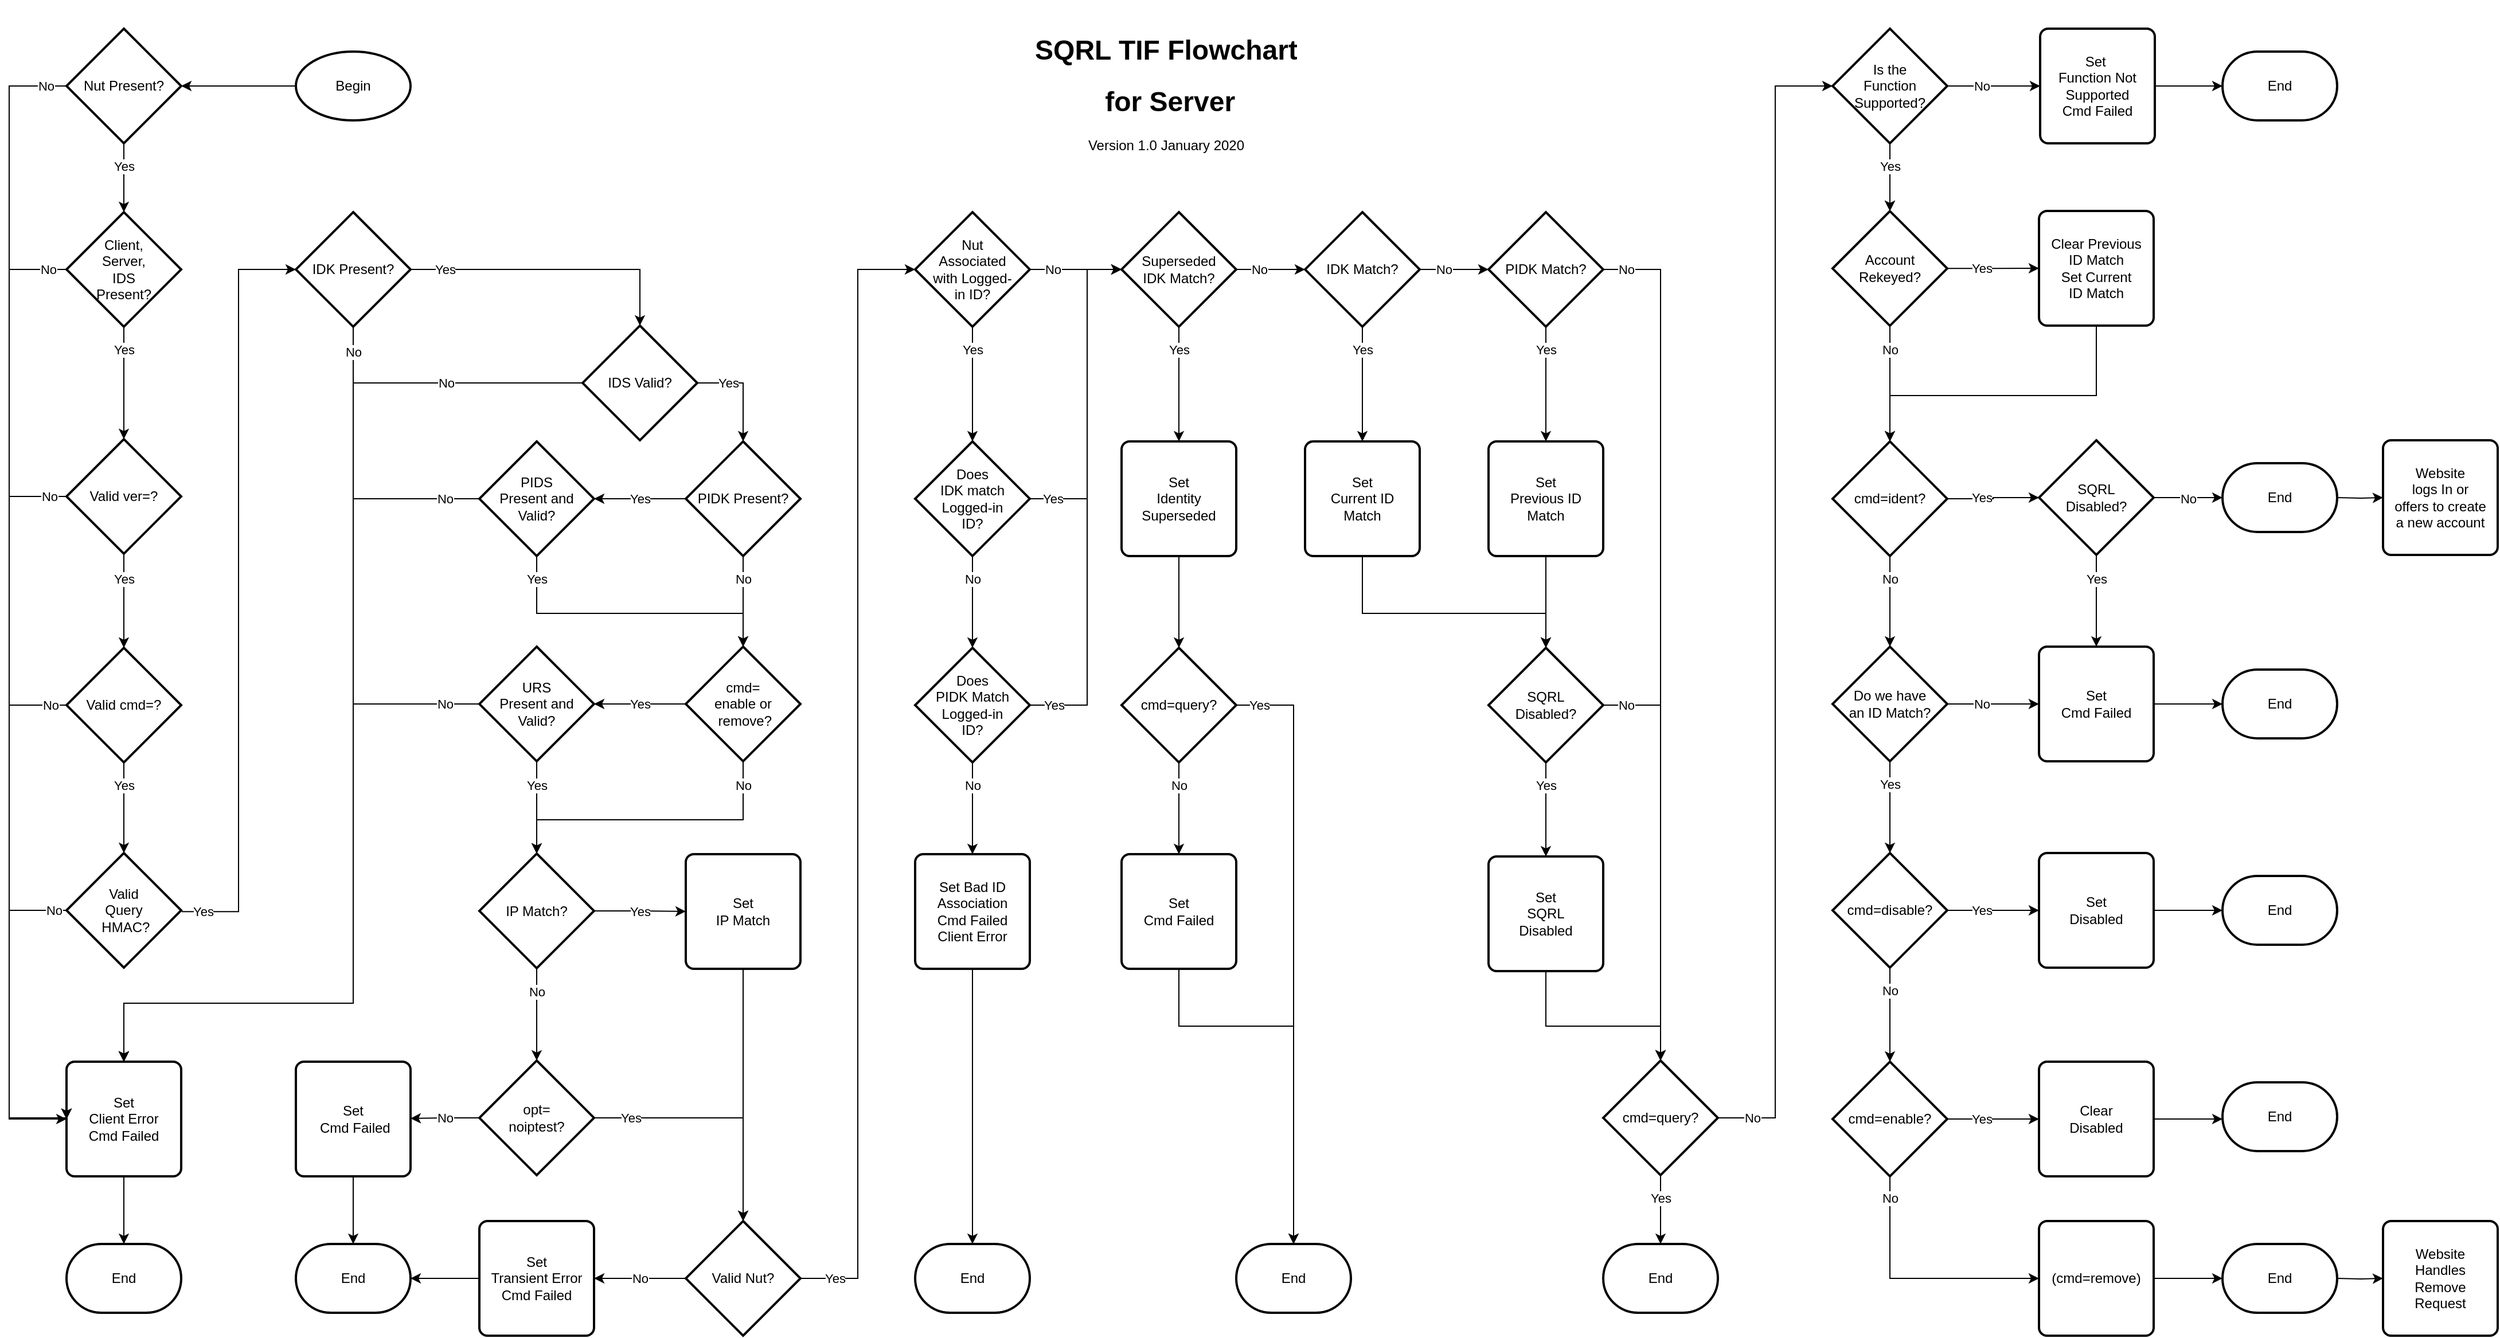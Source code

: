 <mxfile version="12.4.2" type="device" pages="1"><diagram id="71BFrWJ5g_6bEPI6c6DK" name="Page-1"><mxGraphModel dx="4624" dy="1542" grid="1" gridSize="10" guides="1" tooltips="1" connect="1" arrows="1" fold="1" page="1" pageScale="1" pageWidth="2000" pageHeight="1300" math="0" shadow="0"><root><mxCell id="0"/><mxCell id="1" parent="0"/><mxCell id="jDDW7EoQszhAlUJ_qgGg-2" value="&lt;div align=&quot;center&quot;&gt;&lt;br&gt;&lt;/div&gt;&lt;h1 align=&quot;center&quot;&gt;SQRL TIF Flowchart&lt;/h1&gt;&lt;h1 align=&quot;center&quot;&gt;&amp;nbsp;for Server&lt;br&gt;&lt;/h1&gt;&lt;div&gt;Version 1.0 January 2020&lt;br&gt;&lt;/div&gt;" style="text;html=1;strokeColor=none;fillColor=none;spacing=5;spacingTop=-20;whiteSpace=wrap;overflow=hidden;rounded=0;align=center;" parent="1" vertex="1"><mxGeometry x="549" y="55" width="360" height="130" as="geometry"/></mxCell><mxCell id="LWzSifhNca6VgfRb93oH-40" style="edgeStyle=orthogonalEdgeStyle;rounded=0;orthogonalLoop=1;jettySize=auto;html=1;entryX=1;entryY=0.5;entryDx=0;entryDy=0;entryPerimeter=0;exitX=0;exitY=0.5;exitDx=0;exitDy=0;exitPerimeter=0;" parent="1" source="jDDW7EoQszhAlUJ_qgGg-10" target="LWzSifhNca6VgfRb93oH-12" edge="1"><mxGeometry relative="1" as="geometry"><mxPoint x="-90" y="119.724" as="sourcePoint"/></mxGeometry></mxCell><mxCell id="jDDW7EoQszhAlUJ_qgGg-10" value="Begin" style="strokeWidth=2;html=1;shape=mxgraph.flowchart.start_1;whiteSpace=wrap;" parent="1" vertex="1"><mxGeometry x="-30" y="90" width="100" height="60" as="geometry"/></mxCell><mxCell id="bgmAE1VFbOSwmX2Ya59s-23" value="No" style="edgeStyle=orthogonalEdgeStyle;rounded=0;orthogonalLoop=1;jettySize=auto;html=1;" parent="1" source="jDDW7EoQszhAlUJ_qgGg-17" target="jDDW7EoQszhAlUJ_qgGg-18" edge="1"><mxGeometry x="-0.506" relative="1" as="geometry"><mxPoint as="offset"/></mxGeometry></mxCell><mxCell id="HQdFj9sh0QE71Fn82rx2-20" value="Yes" style="edgeStyle=orthogonalEdgeStyle;rounded=0;orthogonalLoop=1;jettySize=auto;html=1;exitX=1;exitY=0.5;exitDx=0;exitDy=0;exitPerimeter=0;" parent="1" source="jDDW7EoQszhAlUJ_qgGg-17" target="jDDW7EoQszhAlUJ_qgGg-29" edge="1"><mxGeometry x="-0.003" relative="1" as="geometry"><mxPoint x="285" y="820" as="sourcePoint"/><mxPoint as="offset"/></mxGeometry></mxCell><mxCell id="jDDW7EoQszhAlUJ_qgGg-17" value="IP Match? " style="strokeWidth=2;html=1;shape=mxgraph.flowchart.decision;whiteSpace=wrap;" parent="1" vertex="1"><mxGeometry x="130" y="789.5" width="100" height="100" as="geometry"/></mxCell><mxCell id="ya5zqgmtYH-CJDaXO3bs-8" value="Yes" style="edgeStyle=orthogonalEdgeStyle;rounded=0;orthogonalLoop=1;jettySize=auto;html=1;entryX=0.5;entryY=0;entryDx=0;entryDy=0;entryPerimeter=0;" parent="1" source="jDDW7EoQszhAlUJ_qgGg-18" target="jDDW7EoQszhAlUJ_qgGg-71" edge="1"><mxGeometry x="-0.7" relative="1" as="geometry"><mxPoint x="-1" as="offset"/></mxGeometry></mxCell><mxCell id="ya5zqgmtYH-CJDaXO3bs-9" value="No" style="edgeStyle=orthogonalEdgeStyle;rounded=0;orthogonalLoop=1;jettySize=auto;html=1;exitX=0;exitY=0.5;exitDx=0;exitDy=0;exitPerimeter=0;" parent="1" source="jDDW7EoQszhAlUJ_qgGg-18" edge="1"><mxGeometry relative="1" as="geometry"><mxPoint x="120" y="1020" as="sourcePoint"/><mxPoint x="70" y="1020.5" as="targetPoint"/><Array as="points"><mxPoint x="100" y="1021"/></Array></mxGeometry></mxCell><mxCell id="jDDW7EoQszhAlUJ_qgGg-18" value="&lt;div&gt;opt=&lt;br&gt;&lt;/div&gt;&lt;div&gt;noiptest?&lt;/div&gt;" style="strokeWidth=2;html=1;shape=mxgraph.flowchart.decision;whiteSpace=wrap;" parent="1" vertex="1"><mxGeometry x="130" y="970" width="100" height="100" as="geometry"/></mxCell><mxCell id="HQdFj9sh0QE71Fn82rx2-14" value="" style="edgeStyle=orthogonalEdgeStyle;rounded=0;orthogonalLoop=1;jettySize=auto;html=1;entryX=0.5;entryY=0;entryDx=0;entryDy=0;entryPerimeter=0;exitX=0.5;exitY=1;exitDx=0;exitDy=0;" parent="1" source="aC2suuqB1oDRcTbfg2Oa-1" target="yedcdDw03NHczIAhsXwj-1" edge="1"><mxGeometry relative="1" as="geometry"><mxPoint y="1100" as="sourcePoint"/><mxPoint x="40" y="1130" as="targetPoint"/></mxGeometry></mxCell><mxCell id="aC2suuqB1oDRcTbfg2Oa-2" style="edgeStyle=orthogonalEdgeStyle;rounded=0;orthogonalLoop=1;jettySize=auto;html=1;exitX=0.5;exitY=1;exitDx=0;exitDy=0;entryX=0.5;entryY=0;entryDx=0;entryDy=0;entryPerimeter=0;" parent="1" source="jDDW7EoQszhAlUJ_qgGg-28" target="aC2suuqB1oDRcTbfg2Oa-3" edge="1"><mxGeometry relative="1" as="geometry"><mxPoint x="-180" y="1100" as="targetPoint"/></mxGeometry></mxCell><mxCell id="jDDW7EoQszhAlUJ_qgGg-28" value="&lt;div&gt;Set&lt;br&gt;&lt;/div&gt;&lt;div&gt;Client Error&lt;/div&gt;&lt;div&gt;Cmd Failed&lt;br&gt;&lt;/div&gt;" style="rounded=1;whiteSpace=wrap;html=1;absoluteArcSize=1;arcSize=14;strokeWidth=2;" parent="1" vertex="1"><mxGeometry x="-230" y="971" width="100" height="100" as="geometry"/></mxCell><mxCell id="bgmAE1VFbOSwmX2Ya59s-26" value="" style="edgeStyle=orthogonalEdgeStyle;rounded=0;orthogonalLoop=1;jettySize=auto;html=1;entryX=0.5;entryY=0;entryDx=0;entryDy=0;entryPerimeter=0;" parent="1" source="jDDW7EoQszhAlUJ_qgGg-29" target="jDDW7EoQszhAlUJ_qgGg-71" edge="1"><mxGeometry relative="1" as="geometry"><mxPoint x="390" y="1100" as="targetPoint"/><Array as="points"><mxPoint x="360" y="1030"/><mxPoint x="360" y="1030"/></Array></mxGeometry></mxCell><mxCell id="jDDW7EoQszhAlUJ_qgGg-29" value="&lt;div&gt;Set&lt;/div&gt;&lt;div&gt;IP Match&lt;br&gt;&lt;/div&gt;" style="rounded=1;whiteSpace=wrap;html=1;absoluteArcSize=1;arcSize=14;strokeWidth=2;direction=north;" parent="1" vertex="1"><mxGeometry x="310" y="790.0" width="100" height="100" as="geometry"/></mxCell><mxCell id="WEmzGz6fIXEunQRzTgua-28" value="No" style="edgeStyle=orthogonalEdgeStyle;rounded=0;orthogonalLoop=1;jettySize=auto;html=1;" parent="1" source="jDDW7EoQszhAlUJ_qgGg-34" target="jDDW7EoQszhAlUJ_qgGg-38" edge="1"><mxGeometry x="0.016" y="-10" relative="1" as="geometry"><mxPoint x="-10" y="-10" as="offset"/></mxGeometry></mxCell><mxCell id="Bpouq2wIze42mp7IioyS-66" value="Yes" style="edgeStyle=orthogonalEdgeStyle;rounded=0;orthogonalLoop=1;jettySize=auto;html=1;" parent="1" source="jDDW7EoQszhAlUJ_qgGg-34" target="jDDW7EoQszhAlUJ_qgGg-36" edge="1"><mxGeometry x="-0.6" relative="1" as="geometry"><mxPoint as="offset"/></mxGeometry></mxCell><mxCell id="jDDW7EoQszhAlUJ_qgGg-34" value="&lt;div&gt;IDK Match?&lt;/div&gt;" style="strokeWidth=2;html=1;shape=mxgraph.flowchart.decision;whiteSpace=wrap;" parent="1" vertex="1"><mxGeometry x="850" y="230" width="100" height="100" as="geometry"/></mxCell><mxCell id="xmaE691Qcxp3MIhMWvuu-5" style="edgeStyle=orthogonalEdgeStyle;rounded=0;orthogonalLoop=1;jettySize=auto;html=1;exitX=0.5;exitY=1;exitDx=0;exitDy=0;entryX=0.5;entryY=0;entryDx=0;entryDy=0;entryPerimeter=0;" parent="1" source="jDDW7EoQszhAlUJ_qgGg-36" target="WEmzGz6fIXEunQRzTgua-19" edge="1"><mxGeometry relative="1" as="geometry"><mxPoint x="1080" y="581" as="targetPoint"/><Array as="points"><mxPoint x="900" y="580"/><mxPoint x="1060" y="580"/></Array></mxGeometry></mxCell><mxCell id="jDDW7EoQszhAlUJ_qgGg-36" value="&lt;div&gt;Set&lt;/div&gt;&lt;div&gt;Current ID&lt;/div&gt;&lt;div&gt; Match&lt;br&gt;&lt;/div&gt;" style="rounded=1;whiteSpace=wrap;html=1;absoluteArcSize=1;arcSize=14;strokeWidth=2;" parent="1" vertex="1"><mxGeometry x="850" y="430" width="100" height="100" as="geometry"/></mxCell><mxCell id="AwqDdr4ZDh1isXXejwE--31" style="edgeStyle=orthogonalEdgeStyle;rounded=0;orthogonalLoop=1;jettySize=auto;html=1;exitX=0.5;exitY=1;exitDx=0;exitDy=0;entryX=0.5;entryY=0;entryDx=0;entryDy=0;entryPerimeter=0;" parent="1" source="jDDW7EoQszhAlUJ_qgGg-45" target="WEmzGz6fIXEunQRzTgua-19" edge="1"><mxGeometry relative="1" as="geometry"><mxPoint x="790" y="632" as="targetPoint"/><Array as="points"><mxPoint x="1060" y="529"/><mxPoint x="1060" y="624"/></Array></mxGeometry></mxCell><mxCell id="jDDW7EoQszhAlUJ_qgGg-45" value="&lt;div&gt;Set&lt;/div&gt;&lt;div&gt;Previous ID Match&lt;br&gt;&lt;/div&gt;" style="rounded=1;whiteSpace=wrap;html=1;absoluteArcSize=1;arcSize=14;strokeWidth=2;" parent="1" vertex="1"><mxGeometry x="1010" y="430" width="100" height="100" as="geometry"/></mxCell><mxCell id="yWYcxBTsZ94ZQa1EtgFm-11" value="No" style="edgeStyle=orthogonalEdgeStyle;rounded=0;orthogonalLoop=1;jettySize=auto;html=1;" parent="1" source="jDDW7EoQszhAlUJ_qgGg-71" target="jDDW7EoQszhAlUJ_qgGg-73" edge="1"><mxGeometry relative="1" as="geometry"/></mxCell><mxCell id="HQdFj9sh0QE71Fn82rx2-13" value="" style="edgeStyle=orthogonalEdgeStyle;rounded=0;orthogonalLoop=1;jettySize=auto;html=1;entryX=1;entryY=0.5;entryDx=0;entryDy=0;entryPerimeter=0;" parent="1" source="jDDW7EoQszhAlUJ_qgGg-73" target="yedcdDw03NHczIAhsXwj-1" edge="1"><mxGeometry relative="1" as="geometry"><mxPoint x="90" y="1160" as="targetPoint"/></mxGeometry></mxCell><mxCell id="jDDW7EoQszhAlUJ_qgGg-73" value="&lt;div&gt;Set&lt;/div&gt;&lt;div&gt;Transient Error&lt;/div&gt;&lt;div&gt;Cmd Failed&lt;br&gt;&lt;/div&gt;" style="rounded=1;whiteSpace=wrap;html=1;absoluteArcSize=1;arcSize=14;strokeWidth=2;" parent="1" vertex="1"><mxGeometry x="130" y="1110" width="100" height="100" as="geometry"/></mxCell><mxCell id="AwqDdr4ZDh1isXXejwE--33" value="No" style="edgeStyle=orthogonalEdgeStyle;rounded=0;orthogonalLoop=1;jettySize=auto;html=1;exitX=1;exitY=0.5;exitDx=0;exitDy=0;exitPerimeter=0;entryX=0.5;entryY=0;entryDx=0;entryDy=0;entryPerimeter=0;" parent="1" source="WEmzGz6fIXEunQRzTgua-19" target="AwqDdr4ZDh1isXXejwE--23" edge="1"><mxGeometry x="-0.892" relative="1" as="geometry"><mxPoint x="1230" y="950" as="targetPoint"/><mxPoint as="offset"/><mxPoint x="860" y="841.5" as="sourcePoint"/><Array as="points"><mxPoint x="1160" y="660"/></Array></mxGeometry></mxCell><mxCell id="WEmzGz6fIXEunQRzTgua-19" value="&lt;div&gt;SQRL&lt;/div&gt;&lt;div&gt;Disabled?&lt;/div&gt;" style="strokeWidth=2;html=1;shape=mxgraph.flowchart.decision;whiteSpace=wrap;" parent="1" vertex="1"><mxGeometry x="1010" y="610.0" width="100" height="100" as="geometry"/></mxCell><mxCell id="AwqDdr4ZDh1isXXejwE--28" value="" style="edgeStyle=orthogonalEdgeStyle;rounded=0;orthogonalLoop=1;jettySize=auto;html=1;entryX=0.5;entryY=0;entryDx=0;entryDy=0;entryPerimeter=0;exitX=0.5;exitY=1;exitDx=0;exitDy=0;" parent="1" source="WEmzGz6fIXEunQRzTgua-20" target="AwqDdr4ZDh1isXXejwE--23" edge="1"><mxGeometry relative="1" as="geometry"><mxPoint x="940" y="1001.5" as="targetPoint"/><mxPoint x="860" y="1021.5" as="sourcePoint"/><Array as="points"><mxPoint x="1060" y="940"/><mxPoint x="1160" y="940"/></Array></mxGeometry></mxCell><mxCell id="AwqDdr4ZDh1isXXejwE--24" value="Yes" style="edgeStyle=orthogonalEdgeStyle;rounded=0;orthogonalLoop=1;jettySize=auto;html=1;entryX=0.5;entryY=0;entryDx=0;entryDy=0;entryPerimeter=0;" parent="1" source="AwqDdr4ZDh1isXXejwE--23" target="yedcdDw03NHczIAhsXwj-4" edge="1"><mxGeometry x="-0.333" relative="1" as="geometry"><mxPoint as="offset"/><mxPoint x="1160" y="1130" as="targetPoint"/></mxGeometry></mxCell><mxCell id="AwqDdr4ZDh1isXXejwE--30" value="No" style="edgeStyle=orthogonalEdgeStyle;rounded=0;orthogonalLoop=1;jettySize=auto;html=1;entryX=0;entryY=0.5;entryDx=0;entryDy=0;entryPerimeter=0;" parent="1" source="AwqDdr4ZDh1isXXejwE--23" target="sJDk8xDJKp6M-DAi6-2q-1" edge="1"><mxGeometry x="-0.941" relative="1" as="geometry"><Array as="points"><mxPoint x="1260" y="1020"/><mxPoint x="1260" y="120"/></Array><mxPoint as="offset"/><mxPoint x="1360" y="40" as="targetPoint"/></mxGeometry></mxCell><mxCell id="AwqDdr4ZDh1isXXejwE--23" value="cmd=query?" style="strokeWidth=2;html=1;shape=mxgraph.flowchart.decision;whiteSpace=wrap;" parent="1" vertex="1"><mxGeometry x="1110" y="970" width="100" height="100" as="geometry"/></mxCell><mxCell id="vL8bgq9W2Drg637s_Bj0-21" value="Yes" style="edgeStyle=orthogonalEdgeStyle;rounded=0;orthogonalLoop=1;jettySize=auto;html=1;entryX=0;entryY=0.5;entryDx=0;entryDy=0;" parent="1" source="AwqDdr4ZDh1isXXejwE--29" target="vL8bgq9W2Drg637s_Bj0-22" edge="1"><mxGeometry x="-0.001" y="-10" relative="1" as="geometry"><mxPoint x="1550" y="289.143" as="targetPoint"/><mxPoint x="-10" y="-10" as="offset"/></mxGeometry></mxCell><mxCell id="vL8bgq9W2Drg637s_Bj0-24" value="No" style="edgeStyle=orthogonalEdgeStyle;rounded=0;orthogonalLoop=1;jettySize=auto;html=1;entryX=0.5;entryY=0;entryDx=0;entryDy=0;entryPerimeter=0;" parent="1" source="AwqDdr4ZDh1isXXejwE--29" target="vL8bgq9W2Drg637s_Bj0-34" edge="1"><mxGeometry x="-0.586" relative="1" as="geometry"><mxPoint x="1430" y="379" as="targetPoint"/><mxPoint as="offset"/></mxGeometry></mxCell><mxCell id="AwqDdr4ZDh1isXXejwE--29" value="Account Rekeyed?" style="strokeWidth=2;html=1;shape=mxgraph.flowchart.decision;whiteSpace=wrap;" parent="1" vertex="1"><mxGeometry x="1310" y="229.143" width="100" height="100" as="geometry"/></mxCell><mxCell id="AwqDdr4ZDh1isXXejwE--40" value="No" style="edgeStyle=orthogonalEdgeStyle;rounded=0;orthogonalLoop=1;jettySize=auto;html=1;exitX=0.5;exitY=1;exitDx=0;exitDy=0;exitPerimeter=0;entryX=0.5;entryY=0;entryDx=0;entryDy=0;entryPerimeter=0;" parent="1" source="AwqDdr4ZDh1isXXejwE--37" target="AwqDdr4ZDh1isXXejwE--39" edge="1"><mxGeometry x="-0.509" relative="1" as="geometry"><mxPoint x="1900" y="799.5" as="sourcePoint"/><mxPoint as="offset"/></mxGeometry></mxCell><mxCell id="vL8bgq9W2Drg637s_Bj0-72" value="Yes" style="edgeStyle=orthogonalEdgeStyle;rounded=0;orthogonalLoop=1;jettySize=auto;html=1;" parent="1" source="AwqDdr4ZDh1isXXejwE--37" target="vL8bgq9W2Drg637s_Bj0-71" edge="1"><mxGeometry x="-0.25" relative="1" as="geometry"><mxPoint as="offset"/></mxGeometry></mxCell><mxCell id="AwqDdr4ZDh1isXXejwE--37" value="cmd=disable?" style="strokeWidth=2;html=1;shape=mxgraph.flowchart.decision;whiteSpace=wrap;" parent="1" vertex="1"><mxGeometry x="1310" y="789" width="100" height="100" as="geometry"/></mxCell><mxCell id="AwqDdr4ZDh1isXXejwE--42" value="No" style="edgeStyle=orthogonalEdgeStyle;rounded=0;orthogonalLoop=1;jettySize=auto;html=1;exitX=0.5;exitY=1;exitDx=0;exitDy=0;exitPerimeter=0;entryX=0;entryY=0.5;entryDx=0;entryDy=0;" parent="1" source="AwqDdr4ZDh1isXXejwE--39" target="LWzSifhNca6VgfRb93oH-6" edge="1"><mxGeometry x="-0.827" relative="1" as="geometry"><mxPoint as="offset"/><mxPoint x="1359.737" y="1109.895" as="targetPoint"/></mxGeometry></mxCell><mxCell id="Bpouq2wIze42mp7IioyS-50" value="Yes" style="edgeStyle=orthogonalEdgeStyle;rounded=0;orthogonalLoop=1;jettySize=auto;html=1;entryX=0;entryY=0.5;entryDx=0;entryDy=0;" parent="1" source="AwqDdr4ZDh1isXXejwE--39" target="vL8bgq9W2Drg637s_Bj0-77" edge="1"><mxGeometry x="-0.001" y="-10" relative="1" as="geometry"><mxPoint x="1470" y="1021" as="targetPoint"/><mxPoint x="-10" y="-10" as="offset"/></mxGeometry></mxCell><mxCell id="AwqDdr4ZDh1isXXejwE--39" value="cmd=enable?" style="strokeWidth=2;html=1;shape=mxgraph.flowchart.decision;whiteSpace=wrap;" parent="1" vertex="1"><mxGeometry x="1310" y="971" width="100" height="100" as="geometry"/></mxCell><mxCell id="vL8bgq9W2Drg637s_Bj0-25" style="edgeStyle=orthogonalEdgeStyle;rounded=0;orthogonalLoop=1;jettySize=auto;html=1;entryX=0.5;entryY=0;entryDx=0;entryDy=0;entryPerimeter=0;exitX=0.5;exitY=1;exitDx=0;exitDy=0;" parent="1" source="vL8bgq9W2Drg637s_Bj0-22" target="vL8bgq9W2Drg637s_Bj0-34" edge="1"><mxGeometry relative="1" as="geometry"><mxPoint x="1430" y="379" as="targetPoint"/><Array as="points"><mxPoint x="1540" y="390"/><mxPoint x="1360" y="390"/></Array></mxGeometry></mxCell><mxCell id="vL8bgq9W2Drg637s_Bj0-22" value="&lt;div&gt;Clear Previous&lt;/div&gt;&lt;div&gt; ID Match&lt;/div&gt;&lt;div&gt;Set Current&lt;/div&gt;&lt;div&gt; ID Match&lt;br&gt;&lt;/div&gt;" style="rounded=1;whiteSpace=wrap;html=1;absoluteArcSize=1;arcSize=14;strokeWidth=2;" parent="1" vertex="1"><mxGeometry x="1490" y="229" width="100" height="100" as="geometry"/></mxCell><mxCell id="vL8bgq9W2Drg637s_Bj0-41" value="Yes" style="edgeStyle=orthogonalEdgeStyle;rounded=0;orthogonalLoop=1;jettySize=auto;html=1;exitX=1;exitY=0.5;exitDx=0;exitDy=0;exitPerimeter=0;entryX=0;entryY=0.5;entryDx=0;entryDy=0;entryPerimeter=0;" parent="1" source="vL8bgq9W2Drg637s_Bj0-34" target="vL8bgq9W2Drg637s_Bj0-40" edge="1"><mxGeometry x="0.009" y="10" relative="1" as="geometry"><mxPoint x="-10" y="10" as="offset"/></mxGeometry></mxCell><mxCell id="vL8bgq9W2Drg637s_Bj0-67" value="Yes" style="edgeStyle=orthogonalEdgeStyle;rounded=0;orthogonalLoop=1;jettySize=auto;html=1;entryX=0.5;entryY=0;entryDx=0;entryDy=0;entryPerimeter=0;" parent="1" source="vL8bgq9W2Drg637s_Bj0-26" target="AwqDdr4ZDh1isXXejwE--37" edge="1"><mxGeometry x="-0.002" y="-20" relative="1" as="geometry"><mxPoint x="20" y="-20" as="offset"/></mxGeometry></mxCell><mxCell id="Bpouq2wIze42mp7IioyS-44" value="No" style="edgeStyle=orthogonalEdgeStyle;rounded=0;orthogonalLoop=1;jettySize=auto;html=1;entryX=0.5;entryY=0;entryDx=0;entryDy=0;entryPerimeter=0;" parent="1" source="vL8bgq9W2Drg637s_Bj0-34" target="vL8bgq9W2Drg637s_Bj0-26" edge="1"><mxGeometry x="0.003" y="-21" relative="1" as="geometry"><mxPoint x="21" y="-20" as="offset"/></mxGeometry></mxCell><mxCell id="vL8bgq9W2Drg637s_Bj0-34" value="cmd=ident?" style="strokeWidth=2;html=1;shape=mxgraph.flowchart.decision;whiteSpace=wrap;" parent="1" vertex="1"><mxGeometry x="1310" y="430" width="100" height="100" as="geometry"/></mxCell><mxCell id="vL8bgq9W2Drg637s_Bj0-45" value="No" style="edgeStyle=orthogonalEdgeStyle;rounded=0;orthogonalLoop=1;jettySize=auto;html=1;entryX=0;entryY=0.5;entryDx=0;entryDy=0;entryPerimeter=0;exitX=1;exitY=0.5;exitDx=0;exitDy=0;exitPerimeter=0;" parent="1" source="vL8bgq9W2Drg637s_Bj0-40" edge="1"><mxGeometry relative="1" as="geometry"><mxPoint x="1650" y="479" as="targetPoint"/><mxPoint x="1550" y="649" as="sourcePoint"/></mxGeometry></mxCell><mxCell id="Bpouq2wIze42mp7IioyS-43" value="&lt;div&gt;Yes&lt;/div&gt;" style="edgeStyle=orthogonalEdgeStyle;rounded=0;orthogonalLoop=1;jettySize=auto;html=1;entryX=0.5;entryY=0;entryDx=0;entryDy=0;exitX=0.5;exitY=1;exitDx=0;exitDy=0;exitPerimeter=0;" parent="1" source="vL8bgq9W2Drg637s_Bj0-40" target="fFISJfedwZgtbpMO6Zqc-22" edge="1"><mxGeometry x="-0.475" relative="1" as="geometry"><mxPoint x="1660" y="498.818" as="targetPoint"/><mxPoint as="offset"/></mxGeometry></mxCell><mxCell id="vL8bgq9W2Drg637s_Bj0-40" value="SQRL&lt;br&gt;Disabled?" style="strokeWidth=2;html=1;shape=mxgraph.flowchart.decision;whiteSpace=wrap;" parent="1" vertex="1"><mxGeometry x="1490" y="429" width="100" height="100" as="geometry"/></mxCell><mxCell id="Bpouq2wIze42mp7IioyS-62" value="" style="edgeStyle=orthogonalEdgeStyle;rounded=0;orthogonalLoop=1;jettySize=auto;html=1;" parent="1" source="fFISJfedwZgtbpMO6Zqc-22" edge="1"><mxGeometry relative="1" as="geometry"><mxPoint x="1650" y="659" as="targetPoint"/></mxGeometry></mxCell><mxCell id="fFISJfedwZgtbpMO6Zqc-22" value="&lt;div&gt;Set&lt;/div&gt;&lt;div&gt; Cmd Failed&lt;/div&gt;" style="rounded=1;whiteSpace=wrap;html=1;absoluteArcSize=1;arcSize=14;strokeWidth=2;" parent="1" vertex="1"><mxGeometry x="1490" y="609" width="100" height="100" as="geometry"/></mxCell><mxCell id="vL8bgq9W2Drg637s_Bj0-49" value="&lt;div&gt;Website&lt;/div&gt;&lt;div&gt;logs In or&lt;/div&gt;&lt;div&gt; offers to create&lt;/div&gt;&lt;div&gt; a new account&lt;/div&gt;" style="rounded=1;whiteSpace=wrap;html=1;absoluteArcSize=1;arcSize=14;strokeWidth=2;" parent="1" vertex="1"><mxGeometry x="1790" y="429.0" width="100" height="100" as="geometry"/></mxCell><mxCell id="fFISJfedwZgtbpMO6Zqc-21" value="No" style="edgeStyle=orthogonalEdgeStyle;rounded=0;orthogonalLoop=1;jettySize=auto;html=1;exitX=1;exitY=0.5;exitDx=0;exitDy=0;exitPerimeter=0;entryX=0;entryY=0.5;entryDx=0;entryDy=0;" parent="1" source="vL8bgq9W2Drg637s_Bj0-26" target="fFISJfedwZgtbpMO6Zqc-22" edge="1"><mxGeometry x="-0.247" relative="1" as="geometry"><mxPoint x="1524" y="1144" as="targetPoint"/><mxPoint as="offset"/></mxGeometry></mxCell><mxCell id="vL8bgq9W2Drg637s_Bj0-26" value="&lt;div&gt;Do we have&lt;/div&gt;&lt;div&gt; an ID Match?&lt;/div&gt;" style="strokeWidth=2;html=1;shape=mxgraph.flowchart.decision;whiteSpace=wrap;" parent="1" vertex="1"><mxGeometry x="1310" y="609" width="100" height="100" as="geometry"/></mxCell><mxCell id="vL8bgq9W2Drg637s_Bj0-74" value="" style="edgeStyle=orthogonalEdgeStyle;rounded=0;orthogonalLoop=1;jettySize=auto;html=1;" parent="1" source="vL8bgq9W2Drg637s_Bj0-71" edge="1"><mxGeometry relative="1" as="geometry"><mxPoint x="1650" y="839" as="targetPoint"/></mxGeometry></mxCell><mxCell id="vL8bgq9W2Drg637s_Bj0-71" value="&lt;div&gt;Set&lt;/div&gt;&lt;div&gt; Disabled&lt;/div&gt;" style="rounded=1;whiteSpace=wrap;html=1;absoluteArcSize=1;arcSize=14;strokeWidth=2;" parent="1" vertex="1"><mxGeometry x="1490" y="789" width="100" height="100" as="geometry"/></mxCell><mxCell id="Bpouq2wIze42mp7IioyS-71" value="" style="edgeStyle=orthogonalEdgeStyle;rounded=0;orthogonalLoop=1;jettySize=auto;html=1;" parent="1" target="Bpouq2wIze42mp7IioyS-11" edge="1"><mxGeometry relative="1" as="geometry"><mxPoint x="1750" y="1160" as="sourcePoint"/></mxGeometry></mxCell><mxCell id="Bpouq2wIze42mp7IioyS-72" value="" style="edgeStyle=orthogonalEdgeStyle;rounded=0;orthogonalLoop=1;jettySize=auto;html=1;" parent="1" source="vL8bgq9W2Drg637s_Bj0-77" edge="1"><mxGeometry relative="1" as="geometry"><mxPoint x="1650" y="1021" as="targetPoint"/></mxGeometry></mxCell><mxCell id="vL8bgq9W2Drg637s_Bj0-77" value="&lt;div&gt;Clear&lt;/div&gt;&lt;div&gt; Disabled&lt;/div&gt;" style="rounded=1;whiteSpace=wrap;html=1;absoluteArcSize=1;arcSize=14;strokeWidth=2;" parent="1" vertex="1"><mxGeometry x="1490" y="971" width="100" height="100" as="geometry"/></mxCell><mxCell id="xmaE691Qcxp3MIhMWvuu-7" value="No" style="edgeStyle=orthogonalEdgeStyle;rounded=0;orthogonalLoop=1;jettySize=auto;html=1;exitX=0.5;exitY=0;exitDx=0;exitDy=0;exitPerimeter=0;entryX=0.5;entryY=0;entryDx=0;entryDy=0;entryPerimeter=0;" parent="1" target="AwqDdr4ZDh1isXXejwE--23" edge="1"><mxGeometry x="-0.917" relative="1" as="geometry"><mxPoint x="1210" y="685.5" as="targetPoint"/><mxPoint as="offset"/><Array as="points"><mxPoint x="1160" y="280"/></Array><mxPoint x="1100" y="281" as="sourcePoint"/></mxGeometry></mxCell><mxCell id="Bpouq2wIze42mp7IioyS-67" value="Yes" style="edgeStyle=orthogonalEdgeStyle;rounded=0;orthogonalLoop=1;jettySize=auto;html=1;" parent="1" source="jDDW7EoQszhAlUJ_qgGg-38" target="jDDW7EoQszhAlUJ_qgGg-45" edge="1"><mxGeometry x="-0.6" relative="1" as="geometry"><mxPoint as="offset"/></mxGeometry></mxCell><mxCell id="jDDW7EoQszhAlUJ_qgGg-38" value="&lt;div&gt;PIDK Match?&lt;/div&gt;" style="strokeWidth=2;html=1;shape=mxgraph.flowchart.decision;whiteSpace=wrap;direction=south;" parent="1" vertex="1"><mxGeometry x="1010" y="230" width="100" height="100" as="geometry"/></mxCell><mxCell id="WEmzGz6fIXEunQRzTgua-20" value="&lt;div&gt;Set&lt;/div&gt;&lt;div&gt;SQRL&lt;/div&gt;&lt;div&gt;Disabled&lt;br&gt;&lt;/div&gt;" style="rounded=1;whiteSpace=wrap;html=1;absoluteArcSize=1;arcSize=14;strokeWidth=2;" parent="1" vertex="1"><mxGeometry x="1010" y="792" width="100" height="100" as="geometry"/></mxCell><mxCell id="xmaE691Qcxp3MIhMWvuu-6" value="Yes" style="edgeStyle=orthogonalEdgeStyle;rounded=0;orthogonalLoop=1;jettySize=auto;html=1;exitX=0.5;exitY=1;exitDx=0;exitDy=0;exitPerimeter=0;" parent="1" source="WEmzGz6fIXEunQRzTgua-19" target="WEmzGz6fIXEunQRzTgua-20" edge="1"><mxGeometry x="-0.51" relative="1" as="geometry"><mxPoint x="880" y="732" as="sourcePoint"/><mxPoint x="790" y="972" as="targetPoint"/><mxPoint as="offset"/></mxGeometry></mxCell><mxCell id="xmaE691Qcxp3MIhMWvuu-10" value="" style="edgeStyle=orthogonalEdgeStyle;rounded=0;orthogonalLoop=1;jettySize=auto;html=1;" parent="1" target="vL8bgq9W2Drg637s_Bj0-49" edge="1"><mxGeometry relative="1" as="geometry"><mxPoint x="1750" y="479" as="sourcePoint"/></mxGeometry></mxCell><mxCell id="Bpouq2wIze42mp7IioyS-5" value="No" style="edgeStyle=orthogonalEdgeStyle;rounded=0;orthogonalLoop=1;jettySize=auto;html=1;entryX=0;entryY=0.5;entryDx=0;entryDy=0;entryPerimeter=0;" parent="1" source="Bpouq2wIze42mp7IioyS-2" target="jDDW7EoQszhAlUJ_qgGg-34" edge="1"><mxGeometry x="-0.333" relative="1" as="geometry"><mxPoint as="offset"/></mxGeometry></mxCell><mxCell id="Bpouq2wIze42mp7IioyS-65" value="Yes" style="edgeStyle=orthogonalEdgeStyle;rounded=0;orthogonalLoop=1;jettySize=auto;html=1;" parent="1" source="Bpouq2wIze42mp7IioyS-2" target="Bpouq2wIze42mp7IioyS-6" edge="1"><mxGeometry x="-0.6" relative="1" as="geometry"><mxPoint as="offset"/></mxGeometry></mxCell><mxCell id="Bpouq2wIze42mp7IioyS-2" value="&lt;div&gt;Superseded&lt;/div&gt;&lt;div&gt; IDK Match?&lt;/div&gt;" style="strokeWidth=2;html=1;shape=mxgraph.flowchart.decision;whiteSpace=wrap;" parent="1" vertex="1"><mxGeometry x="690" y="230" width="100" height="100" as="geometry"/></mxCell><mxCell id="Bpouq2wIze42mp7IioyS-19" style="edgeStyle=orthogonalEdgeStyle;rounded=0;orthogonalLoop=1;jettySize=auto;html=1;entryX=0.5;entryY=0;entryDx=0;entryDy=0;entryPerimeter=0;" parent="1" source="Bpouq2wIze42mp7IioyS-6" target="Bpouq2wIze42mp7IioyS-14" edge="1"><mxGeometry relative="1" as="geometry"/></mxCell><mxCell id="Bpouq2wIze42mp7IioyS-6" value="&lt;div&gt;Set &lt;br&gt;&lt;/div&gt;&lt;div&gt;Identity Superseded&lt;/div&gt;" style="rounded=1;whiteSpace=wrap;html=1;absoluteArcSize=1;arcSize=14;strokeWidth=2;" parent="1" vertex="1"><mxGeometry x="690" y="430" width="100" height="100" as="geometry"/></mxCell><mxCell id="Bpouq2wIze42mp7IioyS-11" value="&lt;div&gt;Website&lt;/div&gt;&lt;div&gt;Handles&lt;/div&gt;&lt;div&gt; Remove&lt;/div&gt;&lt;div&gt; Request&lt;br&gt;&lt;/div&gt;" style="rounded=1;whiteSpace=wrap;html=1;absoluteArcSize=1;arcSize=14;strokeWidth=2;" parent="1" vertex="1"><mxGeometry x="1790" y="1110" width="100" height="100" as="geometry"/></mxCell><mxCell id="Bpouq2wIze42mp7IioyS-18" value="No" style="edgeStyle=orthogonalEdgeStyle;rounded=0;orthogonalLoop=1;jettySize=auto;html=1;" parent="1" source="Bpouq2wIze42mp7IioyS-14" target="Bpouq2wIze42mp7IioyS-17" edge="1"><mxGeometry x="-0.5" relative="1" as="geometry"><mxPoint as="offset"/></mxGeometry></mxCell><mxCell id="Bpouq2wIze42mp7IioyS-21" value="Yes" style="edgeStyle=orthogonalEdgeStyle;rounded=0;orthogonalLoop=1;jettySize=auto;html=1;exitX=1;exitY=0.5;exitDx=0;exitDy=0;exitPerimeter=0;" parent="1" edge="1"><mxGeometry x="-0.786" relative="1" as="geometry"><mxPoint x="770" y="640" as="sourcePoint"/><mxPoint as="offset"/><Array as="points"><mxPoint x="770" y="660"/><mxPoint x="840" y="660"/></Array><mxPoint x="840" y="1130" as="targetPoint"/></mxGeometry></mxCell><mxCell id="Bpouq2wIze42mp7IioyS-14" value="cmd=query?" style="strokeWidth=2;html=1;shape=mxgraph.flowchart.decision;whiteSpace=wrap;" parent="1" vertex="1"><mxGeometry x="690" y="610" width="100" height="100" as="geometry"/></mxCell><mxCell id="Bpouq2wIze42mp7IioyS-22" style="edgeStyle=orthogonalEdgeStyle;rounded=0;orthogonalLoop=1;jettySize=auto;html=1;entryX=0.5;entryY=0;entryDx=0;entryDy=0;entryPerimeter=0;exitX=0.5;exitY=1;exitDx=0;exitDy=0;" parent="1" source="Bpouq2wIze42mp7IioyS-17" edge="1"><mxGeometry relative="1" as="geometry"><mxPoint x="720" y="871" as="sourcePoint"/><Array as="points"><mxPoint x="740" y="940"/><mxPoint x="840" y="940"/></Array><mxPoint x="840" y="1130" as="targetPoint"/></mxGeometry></mxCell><mxCell id="Bpouq2wIze42mp7IioyS-17" value="&lt;div&gt;Set&lt;/div&gt;&lt;div&gt;Cmd Failed&lt;br&gt;&lt;/div&gt;" style="rounded=1;whiteSpace=wrap;html=1;absoluteArcSize=1;arcSize=14;strokeWidth=2;" parent="1" vertex="1"><mxGeometry x="690" y="790" width="100" height="100" as="geometry"/></mxCell><mxCell id="bgmAE1VFbOSwmX2Ya59s-36" value="No" style="edgeStyle=orthogonalEdgeStyle;rounded=0;orthogonalLoop=1;jettySize=auto;html=1;exitX=0;exitY=0.5;exitDx=0;exitDy=0;exitPerimeter=0;entryX=0.5;entryY=0;entryDx=0;entryDy=0;" parent="1" source="Bpouq2wIze42mp7IioyS-29" target="jDDW7EoQszhAlUJ_qgGg-28" edge="1"><mxGeometry x="-0.925" relative="1" as="geometry"><mxPoint x="90" y="909" as="targetPoint"/><Array as="points"><mxPoint x="20" y="480"/><mxPoint x="20" y="920"/><mxPoint x="-180" y="920"/></Array><mxPoint as="offset"/></mxGeometry></mxCell><mxCell id="HQdFj9sh0QE71Fn82rx2-10" value="Yes" style="edgeStyle=orthogonalEdgeStyle;rounded=0;orthogonalLoop=1;jettySize=auto;html=1;entryX=0;entryY=0.5;entryDx=0;entryDy=0;entryPerimeter=0;" parent="1" source="jDDW7EoQszhAlUJ_qgGg-71" target="bgmAE1VFbOSwmX2Ya59s-55" edge="1"><mxGeometry x="-0.939" relative="1" as="geometry"><Array as="points"><mxPoint x="460" y="1160"/><mxPoint x="460" y="280"/></Array><mxPoint as="offset"/></mxGeometry></mxCell><mxCell id="jDDW7EoQszhAlUJ_qgGg-71" value="Valid Nut?" style="strokeWidth=2;html=1;shape=mxgraph.flowchart.decision;whiteSpace=wrap;" parent="1" vertex="1"><mxGeometry x="310" y="1110" width="100" height="100" as="geometry"/></mxCell><mxCell id="bgmAE1VFbOSwmX2Ya59s-37" value="Yes" style="edgeStyle=orthogonalEdgeStyle;rounded=0;orthogonalLoop=1;jettySize=auto;html=1;" parent="1" source="bgmAE1VFbOSwmX2Ya59s-34" target="Bpouq2wIze42mp7IioyS-29" edge="1"><mxGeometry relative="1" as="geometry"/></mxCell><mxCell id="HQdFj9sh0QE71Fn82rx2-16" value="No" style="edgeStyle=orthogonalEdgeStyle;rounded=0;orthogonalLoop=1;jettySize=auto;html=1;entryX=0.5;entryY=0;entryDx=0;entryDy=0;entryPerimeter=0;" parent="1" source="bgmAE1VFbOSwmX2Ya59s-34" target="bgmAE1VFbOSwmX2Ya59s-38" edge="1"><mxGeometry x="-0.002" y="-20" relative="1" as="geometry"><mxPoint x="360" y="550" as="targetPoint"/><mxPoint x="20" y="-20" as="offset"/></mxGeometry></mxCell><mxCell id="bgmAE1VFbOSwmX2Ya59s-34" value="PIDK Present?" style="strokeWidth=2;html=1;shape=mxgraph.flowchart.decision;whiteSpace=wrap;" parent="1" vertex="1"><mxGeometry x="310" y="430" width="100" height="100" as="geometry"/></mxCell><mxCell id="bgmAE1VFbOSwmX2Ya59s-41" value="Yes" style="edgeStyle=orthogonalEdgeStyle;rounded=0;orthogonalLoop=1;jettySize=auto;html=1;" parent="1" source="bgmAE1VFbOSwmX2Ya59s-38" target="bgmAE1VFbOSwmX2Ya59s-40" edge="1"><mxGeometry relative="1" as="geometry"/></mxCell><mxCell id="HQdFj9sh0QE71Fn82rx2-17" value="No" style="edgeStyle=orthogonalEdgeStyle;rounded=0;orthogonalLoop=1;jettySize=auto;html=1;entryX=0.5;entryY=0;entryDx=0;entryDy=0;entryPerimeter=0;" parent="1" source="bgmAE1VFbOSwmX2Ya59s-38" target="jDDW7EoQszhAlUJ_qgGg-17" edge="1"><mxGeometry x="-0.839" relative="1" as="geometry"><Array as="points"><mxPoint x="360" y="760"/><mxPoint x="180" y="760"/></Array><mxPoint as="offset"/></mxGeometry></mxCell><mxCell id="bgmAE1VFbOSwmX2Ya59s-38" value="&lt;div&gt;cmd=&lt;/div&gt;&lt;div&gt;enable or&lt;/div&gt;&lt;div&gt;&amp;nbsp;remove?&lt;br&gt;&lt;/div&gt;" style="strokeWidth=2;html=1;shape=mxgraph.flowchart.decision;whiteSpace=wrap;" parent="1" vertex="1"><mxGeometry x="310" y="609" width="100" height="100" as="geometry"/></mxCell><mxCell id="bgmAE1VFbOSwmX2Ya59s-44" value="No" style="edgeStyle=orthogonalEdgeStyle;rounded=0;orthogonalLoop=1;jettySize=auto;html=1;entryX=0.5;entryY=0;entryDx=0;entryDy=0;exitX=0;exitY=0.5;exitDx=0;exitDy=0;exitPerimeter=0;" parent="1" source="bgmAE1VFbOSwmX2Ya59s-40" target="jDDW7EoQszhAlUJ_qgGg-28" edge="1"><mxGeometry x="-0.903" relative="1" as="geometry"><mxPoint x="40" y="951" as="targetPoint"/><Array as="points"><mxPoint x="20" y="659"/><mxPoint x="20" y="920"/><mxPoint x="-180" y="920"/></Array><mxPoint as="offset"/></mxGeometry></mxCell><mxCell id="awGPhEhQKCldlusKETl6-11" value="Yes" style="edgeStyle=orthogonalEdgeStyle;rounded=0;orthogonalLoop=1;jettySize=auto;html=1;entryX=0.5;entryY=0;entryDx=0;entryDy=0;entryPerimeter=0;" parent="1" source="bgmAE1VFbOSwmX2Ya59s-40" target="jDDW7EoQszhAlUJ_qgGg-17" edge="1"><mxGeometry x="-0.481" relative="1" as="geometry"><mxPoint as="offset"/></mxGeometry></mxCell><mxCell id="bgmAE1VFbOSwmX2Ya59s-40" value="&lt;div&gt;URS&lt;/div&gt;&lt;div&gt; Present and Valid?&lt;/div&gt;" style="strokeWidth=2;html=1;shape=mxgraph.flowchart.decision;whiteSpace=wrap;" parent="1" vertex="1"><mxGeometry x="130" y="609" width="100" height="100" as="geometry"/></mxCell><mxCell id="HQdFj9sh0QE71Fn82rx2-4" value="Yes" style="edgeStyle=orthogonalEdgeStyle;rounded=0;orthogonalLoop=1;jettySize=auto;html=1;exitX=0.5;exitY=1;exitDx=0;exitDy=0;exitPerimeter=0;entryX=0.5;entryY=0;entryDx=0;entryDy=0;entryPerimeter=0;" parent="1" source="bgmAE1VFbOSwmX2Ya59s-55" target="bgmAE1VFbOSwmX2Ya59s-56" edge="1"><mxGeometry x="-0.6" relative="1" as="geometry"><mxPoint as="offset"/></mxGeometry></mxCell><mxCell id="HQdFj9sh0QE71Fn82rx2-6" value="No" style="edgeStyle=orthogonalEdgeStyle;rounded=0;orthogonalLoop=1;jettySize=auto;html=1;entryX=0;entryY=0.5;entryDx=0;entryDy=0;entryPerimeter=0;" parent="1" source="bgmAE1VFbOSwmX2Ya59s-55" target="Bpouq2wIze42mp7IioyS-2" edge="1"><mxGeometry x="-0.5" relative="1" as="geometry"><mxPoint as="offset"/></mxGeometry></mxCell><mxCell id="bgmAE1VFbOSwmX2Ya59s-55" value="&lt;div&gt;Nut&lt;/div&gt;&lt;div&gt; Associated&lt;/div&gt;&lt;div&gt; with Logged-&lt;/div&gt;&lt;div&gt; in ID?&lt;/div&gt;" style="strokeWidth=2;html=1;shape=mxgraph.flowchart.decision;whiteSpace=wrap;" parent="1" vertex="1"><mxGeometry x="510" y="230" width="100" height="100" as="geometry"/></mxCell><mxCell id="HQdFj9sh0QE71Fn82rx2-2" value="No" style="edgeStyle=orthogonalEdgeStyle;rounded=0;orthogonalLoop=1;jettySize=auto;html=1;" parent="1" source="bgmAE1VFbOSwmX2Ya59s-56" target="HQdFj9sh0QE71Fn82rx2-1" edge="1"><mxGeometry x="-0.5" relative="1" as="geometry"><mxPoint as="offset"/></mxGeometry></mxCell><mxCell id="HQdFj9sh0QE71Fn82rx2-7" value="Yes" style="edgeStyle=orthogonalEdgeStyle;rounded=0;orthogonalLoop=1;jettySize=auto;html=1;entryX=0;entryY=0.5;entryDx=0;entryDy=0;entryPerimeter=0;" parent="1" source="bgmAE1VFbOSwmX2Ya59s-56" target="Bpouq2wIze42mp7IioyS-2" edge="1"><mxGeometry x="-0.857" relative="1" as="geometry"><Array as="points"><mxPoint x="660" y="480"/><mxPoint x="660" y="280"/></Array><mxPoint as="offset"/></mxGeometry></mxCell><mxCell id="bgmAE1VFbOSwmX2Ya59s-56" value="&lt;div&gt;Does&lt;/div&gt;&lt;div&gt;&lt;span&gt;IDK match&lt;/span&gt;&lt;/div&gt;&lt;div&gt;Logged-in&lt;/div&gt;&lt;div&gt; ID?&lt;/div&gt;" style="strokeWidth=2;html=1;shape=mxgraph.flowchart.decision;whiteSpace=wrap;" parent="1" vertex="1"><mxGeometry x="510" y="430" width="100" height="100" as="geometry"/></mxCell><mxCell id="HQdFj9sh0QE71Fn82rx2-3" value="Yes" style="edgeStyle=orthogonalEdgeStyle;rounded=0;orthogonalLoop=1;jettySize=auto;html=1;entryX=0;entryY=0.5;entryDx=0;entryDy=0;entryPerimeter=0;" parent="1" source="HQdFj9sh0QE71Fn82rx2-1" target="Bpouq2wIze42mp7IioyS-2" edge="1"><mxGeometry x="-0.909" relative="1" as="geometry"><Array as="points"><mxPoint x="660" y="660"/><mxPoint x="660" y="280"/></Array><mxPoint as="offset"/></mxGeometry></mxCell><mxCell id="HQdFj9sh0QE71Fn82rx2-8" value="No" style="edgeStyle=orthogonalEdgeStyle;rounded=0;orthogonalLoop=1;jettySize=auto;html=1;entryX=0.5;entryY=0;entryDx=0;entryDy=0;" parent="1" source="HQdFj9sh0QE71Fn82rx2-1" target="bgmAE1VFbOSwmX2Ya59s-58" edge="1"><mxGeometry x="-0.002" y="-20" relative="1" as="geometry"><mxPoint x="20" y="-20" as="offset"/></mxGeometry></mxCell><mxCell id="HQdFj9sh0QE71Fn82rx2-1" value="&lt;div&gt;Does&lt;/div&gt;&lt;div&gt;PIDK Match&lt;/div&gt;&lt;div&gt;&lt;span&gt;Logged-in&lt;/span&gt;&lt;/div&gt;&lt;div&gt; ID?&lt;/div&gt;" style="strokeWidth=2;html=1;shape=mxgraph.flowchart.decision;whiteSpace=wrap;" parent="1" vertex="1"><mxGeometry x="510" y="610" width="100" height="100" as="geometry"/></mxCell><mxCell id="HQdFj9sh0QE71Fn82rx2-18" value="Yes" style="edgeStyle=orthogonalEdgeStyle;rounded=0;orthogonalLoop=1;jettySize=auto;html=1;entryX=0.5;entryY=0;entryDx=0;entryDy=0;entryPerimeter=0;exitX=0.5;exitY=1;exitDx=0;exitDy=0;exitPerimeter=0;" parent="1" source="Bpouq2wIze42mp7IioyS-29" target="bgmAE1VFbOSwmX2Ya59s-38" edge="1"><mxGeometry x="-0.846" relative="1" as="geometry"><Array as="points"><mxPoint x="180" y="580"/><mxPoint x="360" y="580"/></Array><mxPoint as="offset"/></mxGeometry></mxCell><mxCell id="Bpouq2wIze42mp7IioyS-29" value="&lt;div&gt;PIDS&lt;/div&gt;&lt;div&gt; Present and Valid?&lt;/div&gt;" style="strokeWidth=2;html=1;shape=mxgraph.flowchart.decision;whiteSpace=wrap;" parent="1" vertex="1"><mxGeometry x="130" y="430" width="100" height="100" as="geometry"/></mxCell><mxCell id="HQdFj9sh0QE71Fn82rx2-9" style="edgeStyle=orthogonalEdgeStyle;rounded=0;orthogonalLoop=1;jettySize=auto;html=1;" parent="1" source="bgmAE1VFbOSwmX2Ya59s-58" edge="1"><mxGeometry relative="1" as="geometry"><mxPoint x="560" y="1130" as="targetPoint"/></mxGeometry></mxCell><mxCell id="bgmAE1VFbOSwmX2Ya59s-58" value="Set Bad ID Association&lt;br&gt;Cmd Failed&lt;br&gt;Client Error" style="rounded=1;whiteSpace=wrap;html=1;absoluteArcSize=1;arcSize=14;strokeWidth=2;" parent="1" vertex="1"><mxGeometry x="510" y="790" width="100" height="100" as="geometry"/></mxCell><mxCell id="yedcdDw03NHczIAhsXwj-1" value="End" style="strokeWidth=2;html=1;shape=mxgraph.flowchart.terminator;whiteSpace=wrap;" parent="1" vertex="1"><mxGeometry x="-30" y="1130" width="100" height="60" as="geometry"/></mxCell><mxCell id="yedcdDw03NHczIAhsXwj-2" value="End" style="strokeWidth=2;html=1;shape=mxgraph.flowchart.terminator;whiteSpace=wrap;" parent="1" vertex="1"><mxGeometry x="510" y="1130" width="100" height="60" as="geometry"/></mxCell><mxCell id="yedcdDw03NHczIAhsXwj-3" value="End" style="strokeWidth=2;html=1;shape=mxgraph.flowchart.terminator;whiteSpace=wrap;" parent="1" vertex="1"><mxGeometry x="790" y="1130" width="100" height="60" as="geometry"/></mxCell><mxCell id="yedcdDw03NHczIAhsXwj-4" value="End" style="strokeWidth=2;html=1;shape=mxgraph.flowchart.terminator;whiteSpace=wrap;" parent="1" vertex="1"><mxGeometry x="1110" y="1130" width="100" height="60" as="geometry"/></mxCell><mxCell id="yedcdDw03NHczIAhsXwj-6" value="End" style="strokeWidth=2;html=1;shape=mxgraph.flowchart.terminator;whiteSpace=wrap;" parent="1" vertex="1"><mxGeometry x="1650" y="1130" width="100" height="60" as="geometry"/></mxCell><mxCell id="yedcdDw03NHczIAhsXwj-7" value="End" style="strokeWidth=2;html=1;shape=mxgraph.flowchart.terminator;whiteSpace=wrap;" parent="1" vertex="1"><mxGeometry x="1650" y="989" width="100" height="60" as="geometry"/></mxCell><mxCell id="yedcdDw03NHczIAhsXwj-8" value="End" style="strokeWidth=2;html=1;shape=mxgraph.flowchart.terminator;whiteSpace=wrap;" parent="1" vertex="1"><mxGeometry x="1650" y="809" width="100" height="60" as="geometry"/></mxCell><mxCell id="yedcdDw03NHczIAhsXwj-9" value="End" style="strokeWidth=2;html=1;shape=mxgraph.flowchart.terminator;whiteSpace=wrap;" parent="1" vertex="1"><mxGeometry x="1650" y="629" width="100" height="60" as="geometry"/></mxCell><mxCell id="yedcdDw03NHczIAhsXwj-10" value="End" style="strokeWidth=2;html=1;shape=mxgraph.flowchart.terminator;whiteSpace=wrap;" parent="1" vertex="1"><mxGeometry x="1650" y="449" width="100" height="60" as="geometry"/></mxCell><mxCell id="LWzSifhNca6VgfRb93oH-7" value="" style="edgeStyle=orthogonalEdgeStyle;rounded=0;orthogonalLoop=1;jettySize=auto;html=1;" parent="1" source="LWzSifhNca6VgfRb93oH-6" target="yedcdDw03NHczIAhsXwj-6" edge="1"><mxGeometry relative="1" as="geometry"/></mxCell><mxCell id="LWzSifhNca6VgfRb93oH-6" value="(cmd=remove)" style="rounded=1;whiteSpace=wrap;html=1;absoluteArcSize=1;arcSize=14;strokeWidth=2;" parent="1" vertex="1"><mxGeometry x="1490" y="1110" width="100" height="100" as="geometry"/></mxCell><mxCell id="LWzSifhNca6VgfRb93oH-41" value="No" style="edgeStyle=orthogonalEdgeStyle;rounded=0;orthogonalLoop=1;jettySize=auto;html=1;exitX=0;exitY=0.5;exitDx=0;exitDy=0;exitPerimeter=0;entryX=0;entryY=0.5;entryDx=0;entryDy=0;" parent="1" source="LWzSifhNca6VgfRb93oH-8" target="jDDW7EoQszhAlUJ_qgGg-28" edge="1"><mxGeometry x="-0.917" relative="1" as="geometry"><mxPoint as="offset"/><mxPoint x="-50.889" y="1020.333" as="targetPoint"/><Array as="points"><mxPoint x="-280" y="839"/><mxPoint x="-280" y="1020"/></Array></mxGeometry></mxCell><mxCell id="awGPhEhQKCldlusKETl6-7" value="Yes" style="edgeStyle=orthogonalEdgeStyle;rounded=0;orthogonalLoop=1;jettySize=auto;html=1;entryX=0;entryY=0.5;entryDx=0;entryDy=0;entryPerimeter=0;" parent="1" target="LWzSifhNca6VgfRb93oH-17" edge="1"><mxGeometry x="-0.942" relative="1" as="geometry"><mxPoint x="-129.5" y="840.111" as="sourcePoint"/><mxPoint x="-4.389" y="282.333" as="targetPoint"/><Array as="points"><mxPoint x="-80" y="840"/><mxPoint x="-80" y="280"/></Array><mxPoint as="offset"/></mxGeometry></mxCell><mxCell id="LWzSifhNca6VgfRb93oH-8" value="Valid&lt;br&gt;Query&lt;br&gt;&amp;nbsp;HMAC?" style="strokeWidth=2;html=1;shape=mxgraph.flowchart.decision;whiteSpace=wrap;" parent="1" vertex="1"><mxGeometry x="-230" y="789" width="100" height="100" as="geometry"/></mxCell><mxCell id="LWzSifhNca6VgfRb93oH-19" value="No" style="edgeStyle=orthogonalEdgeStyle;rounded=0;orthogonalLoop=1;jettySize=auto;html=1;exitX=0;exitY=0.5;exitDx=0;exitDy=0;exitPerimeter=0;entryX=0;entryY=0.5;entryDx=0;entryDy=0;" parent="1" source="LWzSifhNca6VgfRb93oH-12" target="jDDW7EoQszhAlUJ_qgGg-28" edge="1"><mxGeometry x="-0.964" relative="1" as="geometry"><mxPoint x="-350" y="1020.5" as="targetPoint"/><Array as="points"><mxPoint x="-280" y="120"/><mxPoint x="-280" y="1021"/></Array><mxPoint as="offset"/><mxPoint x="-519.778" y="140.833" as="sourcePoint"/></mxGeometry></mxCell><mxCell id="LWzSifhNca6VgfRb93oH-29" value="Yes" style="edgeStyle=orthogonalEdgeStyle;rounded=0;orthogonalLoop=1;jettySize=auto;html=1;entryX=0.5;entryY=0;entryDx=0;entryDy=0;entryPerimeter=0;" parent="1" source="LWzSifhNca6VgfRb93oH-12" target="LWzSifhNca6VgfRb93oH-13" edge="1"><mxGeometry x="-0.333" relative="1" as="geometry"><mxPoint as="offset"/><mxPoint x="-140" y="200" as="targetPoint"/></mxGeometry></mxCell><mxCell id="LWzSifhNca6VgfRb93oH-12" value="Nut Present?" style="strokeWidth=2;html=1;shape=mxgraph.flowchart.decision;whiteSpace=wrap;" parent="1" vertex="1"><mxGeometry x="-230" y="70" width="100" height="100" as="geometry"/></mxCell><mxCell id="LWzSifhNca6VgfRb93oH-20" value="No" style="edgeStyle=orthogonalEdgeStyle;rounded=0;orthogonalLoop=1;jettySize=auto;html=1;exitX=0;exitY=0.5;exitDx=0;exitDy=0;exitPerimeter=0;entryX=0;entryY=0.5;entryDx=0;entryDy=0;" parent="1" source="LWzSifhNca6VgfRb93oH-13" target="jDDW7EoQszhAlUJ_qgGg-28" edge="1"><mxGeometry x="-0.962" relative="1" as="geometry"><mxPoint x="-50.889" y="1020.333" as="targetPoint"/><Array as="points"><mxPoint x="-280" y="280"/><mxPoint x="-280" y="1020"/></Array><mxPoint as="offset"/></mxGeometry></mxCell><mxCell id="LWzSifhNca6VgfRb93oH-39" value="Yes" style="edgeStyle=orthogonalEdgeStyle;rounded=0;orthogonalLoop=1;jettySize=auto;html=1;exitX=0.5;exitY=1;exitDx=0;exitDy=0;exitPerimeter=0;" parent="1" source="LWzSifhNca6VgfRb93oH-13" target="LWzSifhNca6VgfRb93oH-14" edge="1"><mxGeometry x="-0.592" relative="1" as="geometry"><mxPoint as="offset"/></mxGeometry></mxCell><mxCell id="LWzSifhNca6VgfRb93oH-13" value="Client,&lt;br&gt;Server,&lt;br&gt;IDS&lt;br&gt;Present?" style="strokeWidth=2;html=1;shape=mxgraph.flowchart.decision;whiteSpace=wrap;" parent="1" vertex="1"><mxGeometry x="-230" y="230" width="100" height="100" as="geometry"/></mxCell><mxCell id="LWzSifhNca6VgfRb93oH-21" value="No" style="edgeStyle=orthogonalEdgeStyle;rounded=0;orthogonalLoop=1;jettySize=auto;html=1;exitX=0;exitY=0.5;exitDx=0;exitDy=0;exitPerimeter=0;entryX=0;entryY=0.5;entryDx=0;entryDy=0;" parent="1" source="LWzSifhNca6VgfRb93oH-14" target="jDDW7EoQszhAlUJ_qgGg-28" edge="1"><mxGeometry x="-0.953" relative="1" as="geometry"><mxPoint x="-50.889" y="1020.333" as="targetPoint"/><Array as="points"><mxPoint x="-280" y="478"/><mxPoint x="-280" y="1020"/></Array><mxPoint as="offset"/></mxGeometry></mxCell><mxCell id="LWzSifhNca6VgfRb93oH-38" value="Yes" style="edgeStyle=orthogonalEdgeStyle;rounded=0;orthogonalLoop=1;jettySize=auto;html=1;entryX=0.5;entryY=0;entryDx=0;entryDy=0;entryPerimeter=0;" parent="1" source="LWzSifhNca6VgfRb93oH-14" target="LWzSifhNca6VgfRb93oH-15" edge="1"><mxGeometry x="-0.481" relative="1" as="geometry"><mxPoint as="offset"/></mxGeometry></mxCell><mxCell id="LWzSifhNca6VgfRb93oH-14" value="Valid ver=?" style="strokeWidth=2;html=1;shape=mxgraph.flowchart.decision;whiteSpace=wrap;" parent="1" vertex="1"><mxGeometry x="-230" y="428" width="100" height="100" as="geometry"/></mxCell><mxCell id="LWzSifhNca6VgfRb93oH-22" value="No" style="edgeStyle=orthogonalEdgeStyle;rounded=0;orthogonalLoop=1;jettySize=auto;html=1;exitX=0;exitY=0.5;exitDx=0;exitDy=0;exitPerimeter=0;entryX=0;entryY=0.5;entryDx=0;entryDy=0;" parent="1" source="LWzSifhNca6VgfRb93oH-15" target="jDDW7EoQszhAlUJ_qgGg-28" edge="1"><mxGeometry x="-0.939" relative="1" as="geometry"><mxPoint as="offset"/><mxPoint x="-50.889" y="1020.333" as="targetPoint"/><Array as="points"><mxPoint x="-280" y="660"/><mxPoint x="-280" y="1020"/></Array></mxGeometry></mxCell><mxCell id="LWzSifhNca6VgfRb93oH-36" value="Yes" style="edgeStyle=orthogonalEdgeStyle;rounded=0;orthogonalLoop=1;jettySize=auto;html=1;exitX=0.5;exitY=1;exitDx=0;exitDy=0;exitPerimeter=0;entryX=0.5;entryY=0;entryDx=0;entryDy=0;entryPerimeter=0;" parent="1" source="LWzSifhNca6VgfRb93oH-15" target="LWzSifhNca6VgfRb93oH-8" edge="1"><mxGeometry x="-0.5" relative="1" as="geometry"><mxPoint as="offset"/></mxGeometry></mxCell><mxCell id="LWzSifhNca6VgfRb93oH-15" value="Valid cmd=?" style="strokeWidth=2;html=1;shape=mxgraph.flowchart.decision;whiteSpace=wrap;" parent="1" vertex="1"><mxGeometry x="-230" y="610" width="100" height="100" as="geometry"/></mxCell><mxCell id="LWzSifhNca6VgfRb93oH-30" value="No" style="edgeStyle=orthogonalEdgeStyle;rounded=0;orthogonalLoop=1;jettySize=auto;html=1;exitX=0.5;exitY=1;exitDx=0;exitDy=0;exitPerimeter=0;entryX=0.5;entryY=0;entryDx=0;entryDy=0;" parent="1" source="LWzSifhNca6VgfRb93oH-17" target="jDDW7EoQszhAlUJ_qgGg-28" edge="1"><mxGeometry x="-0.951" relative="1" as="geometry"><Array as="points"><mxPoint x="20" y="920"/><mxPoint x="-180" y="920"/></Array><mxPoint x="20" y="970" as="targetPoint"/><mxPoint y="1" as="offset"/></mxGeometry></mxCell><mxCell id="LWzSifhNca6VgfRb93oH-33" value="Yes" style="edgeStyle=orthogonalEdgeStyle;rounded=0;orthogonalLoop=1;jettySize=auto;html=1;entryX=0.5;entryY=0;entryDx=0;entryDy=0;entryPerimeter=0;exitX=1;exitY=0.5;exitDx=0;exitDy=0;exitPerimeter=0;" parent="1" source="LWzSifhNca6VgfRb93oH-17" target="LWzSifhNca6VgfRb93oH-18" edge="1"><mxGeometry x="-0.76" relative="1" as="geometry"><mxPoint as="offset"/></mxGeometry></mxCell><mxCell id="LWzSifhNca6VgfRb93oH-17" value="IDK Present?" style="strokeWidth=2;html=1;shape=mxgraph.flowchart.decision;whiteSpace=wrap;" parent="1" vertex="1"><mxGeometry x="-30" y="230" width="100" height="100" as="geometry"/></mxCell><mxCell id="LWzSifhNca6VgfRb93oH-27" value="Yes" style="edgeStyle=orthogonalEdgeStyle;rounded=0;orthogonalLoop=1;jettySize=auto;html=1;entryX=0.5;entryY=0;entryDx=0;entryDy=0;entryPerimeter=0;exitX=1;exitY=0.5;exitDx=0;exitDy=0;exitPerimeter=0;" parent="1" source="LWzSifhNca6VgfRb93oH-18" target="bgmAE1VFbOSwmX2Ya59s-34" edge="1"><mxGeometry x="-0.406" relative="1" as="geometry"><mxPoint as="offset"/></mxGeometry></mxCell><mxCell id="LWzSifhNca6VgfRb93oH-31" value="No" style="edgeStyle=orthogonalEdgeStyle;rounded=0;orthogonalLoop=1;jettySize=auto;html=1;entryX=0.5;entryY=0;entryDx=0;entryDy=0;" parent="1" target="jDDW7EoQszhAlUJ_qgGg-28" edge="1"><mxGeometry x="-0.759" relative="1" as="geometry"><Array as="points"><mxPoint x="20" y="379"/><mxPoint x="20" y="920"/><mxPoint x="-180" y="920"/></Array><mxPoint as="offset"/><mxPoint x="220" y="379" as="sourcePoint"/><mxPoint x="10" y="969" as="targetPoint"/></mxGeometry></mxCell><mxCell id="LWzSifhNca6VgfRb93oH-18" value="IDS Valid?" style="strokeWidth=2;html=1;shape=mxgraph.flowchart.decision;whiteSpace=wrap;" parent="1" vertex="1"><mxGeometry x="220" y="329" width="100" height="100" as="geometry"/></mxCell><mxCell id="sJDk8xDJKp6M-DAi6-2q-2" value="" style="edgeStyle=orthogonalEdgeStyle;rounded=0;orthogonalLoop=1;jettySize=auto;html=1;" parent="1" source="sJDk8xDJKp6M-DAi6-2q-1" target="AwqDdr4ZDh1isXXejwE--29" edge="1"><mxGeometry relative="1" as="geometry"/></mxCell><mxCell id="awGPhEhQKCldlusKETl6-3" value="No" style="edgeStyle=orthogonalEdgeStyle;rounded=0;orthogonalLoop=1;jettySize=auto;html=1;entryX=0;entryY=0.5;entryDx=0;entryDy=0;" parent="1" source="sJDk8xDJKp6M-DAi6-2q-1" target="sJDk8xDJKp6M-DAi6-2q-3" edge="1"><mxGeometry x="-0.259" relative="1" as="geometry"><mxPoint as="offset"/></mxGeometry></mxCell><mxCell id="awGPhEhQKCldlusKETl6-13" value="Yes" style="edgeStyle=orthogonalEdgeStyle;rounded=0;orthogonalLoop=1;jettySize=auto;html=1;" parent="1" source="sJDk8xDJKp6M-DAi6-2q-1" edge="1"><mxGeometry x="-0.322" relative="1" as="geometry"><mxPoint x="1360" y="229" as="targetPoint"/><mxPoint as="offset"/></mxGeometry></mxCell><mxCell id="sJDk8xDJKp6M-DAi6-2q-1" value="Is the &lt;br&gt;Function Supported?" style="strokeWidth=2;html=1;shape=mxgraph.flowchart.decision;whiteSpace=wrap;" parent="1" vertex="1"><mxGeometry x="1310" y="70" width="100" height="100" as="geometry"/></mxCell><mxCell id="awGPhEhQKCldlusKETl6-5" value="" style="edgeStyle=orthogonalEdgeStyle;rounded=0;orthogonalLoop=1;jettySize=auto;html=1;" parent="1" source="sJDk8xDJKp6M-DAi6-2q-3" target="awGPhEhQKCldlusKETl6-4" edge="1"><mxGeometry relative="1" as="geometry"/></mxCell><mxCell id="sJDk8xDJKp6M-DAi6-2q-3" value="Set&amp;nbsp;&lt;br&gt;Function Not Supported&lt;br&gt;Cmd Failed" style="rounded=1;whiteSpace=wrap;html=1;absoluteArcSize=1;arcSize=14;strokeWidth=2;" parent="1" vertex="1"><mxGeometry x="1491" y="70" width="100" height="100" as="geometry"/></mxCell><mxCell id="awGPhEhQKCldlusKETl6-4" value="End" style="strokeWidth=2;html=1;shape=mxgraph.flowchart.terminator;whiteSpace=wrap;" parent="1" vertex="1"><mxGeometry x="1650" y="90" width="100" height="60" as="geometry"/></mxCell><mxCell id="aC2suuqB1oDRcTbfg2Oa-1" value="Set&lt;br&gt;&amp;nbsp;Cmd Failed" style="rounded=1;whiteSpace=wrap;html=1;absoluteArcSize=1;arcSize=14;strokeWidth=2;" parent="1" vertex="1"><mxGeometry x="-30" y="971" width="100" height="100" as="geometry"/></mxCell><mxCell id="aC2suuqB1oDRcTbfg2Oa-3" value="End" style="strokeWidth=2;html=1;shape=mxgraph.flowchart.terminator;whiteSpace=wrap;" parent="1" vertex="1"><mxGeometry x="-230" y="1130" width="100" height="60" as="geometry"/></mxCell></root></mxGraphModel></diagram></mxfile>